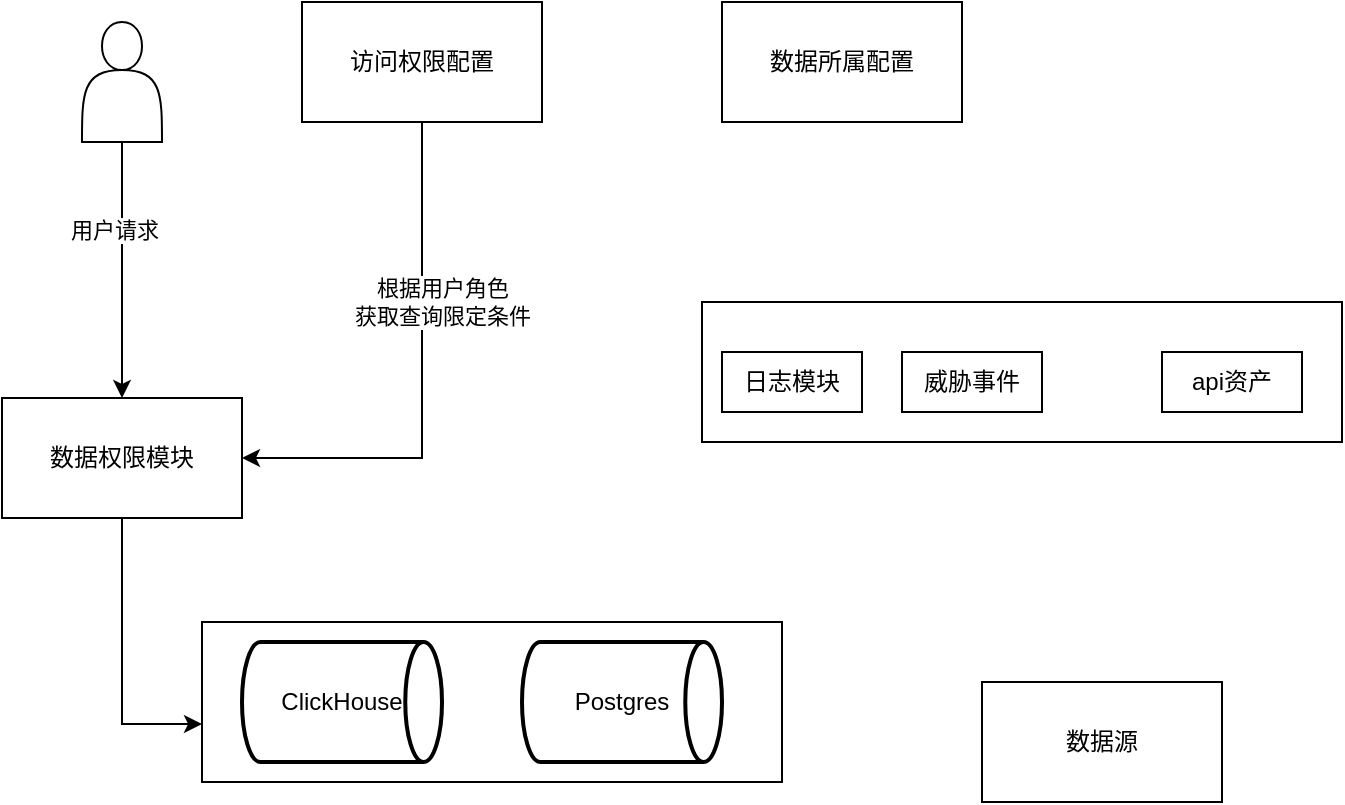 <mxfile version="20.3.6" type="github">
  <diagram id="C5RBs43oDa-KdzZeNtuy" name="Page-1">
    <mxGraphModel dx="1357" dy="802" grid="1" gridSize="10" guides="1" tooltips="1" connect="1" arrows="1" fold="1" page="1" pageScale="1" pageWidth="827" pageHeight="1169" math="0" shadow="0">
      <root>
        <mxCell id="WIyWlLk6GJQsqaUBKTNV-0" />
        <mxCell id="WIyWlLk6GJQsqaUBKTNV-1" parent="WIyWlLk6GJQsqaUBKTNV-0" />
        <mxCell id="TT6_98qkkRA97OG73WsV-25" value="" style="rounded=0;whiteSpace=wrap;html=1;" vertex="1" parent="WIyWlLk6GJQsqaUBKTNV-1">
          <mxGeometry x="460" y="230" width="320" height="70" as="geometry" />
        </mxCell>
        <mxCell id="TT6_98qkkRA97OG73WsV-2" style="edgeStyle=orthogonalEdgeStyle;rounded=0;orthogonalLoop=1;jettySize=auto;html=1;entryX=1;entryY=0.5;entryDx=0;entryDy=0;exitX=0.5;exitY=1;exitDx=0;exitDy=0;" edge="1" parent="WIyWlLk6GJQsqaUBKTNV-1" source="TT6_98qkkRA97OG73WsV-0" target="TT6_98qkkRA97OG73WsV-1">
          <mxGeometry relative="1" as="geometry">
            <Array as="points">
              <mxPoint x="320" y="308" />
            </Array>
          </mxGeometry>
        </mxCell>
        <mxCell id="TT6_98qkkRA97OG73WsV-4" value="根据用户角色&lt;br&gt;获取查询限定条件" style="edgeLabel;html=1;align=center;verticalAlign=middle;resizable=0;points=[];" vertex="1" connectable="0" parent="TT6_98qkkRA97OG73WsV-2">
          <mxGeometry x="0.168" relative="1" as="geometry">
            <mxPoint x="10" y="-61" as="offset" />
          </mxGeometry>
        </mxCell>
        <mxCell id="TT6_98qkkRA97OG73WsV-0" value="访问权限配置" style="rounded=0;whiteSpace=wrap;html=1;" vertex="1" parent="WIyWlLk6GJQsqaUBKTNV-1">
          <mxGeometry x="260" y="80" width="120" height="60" as="geometry" />
        </mxCell>
        <mxCell id="TT6_98qkkRA97OG73WsV-15" style="edgeStyle=orthogonalEdgeStyle;rounded=0;orthogonalLoop=1;jettySize=auto;html=1;entryX=0;entryY=0.638;entryDx=0;entryDy=0;entryPerimeter=0;" edge="1" parent="WIyWlLk6GJQsqaUBKTNV-1" source="TT6_98qkkRA97OG73WsV-1" target="TT6_98qkkRA97OG73WsV-11">
          <mxGeometry relative="1" as="geometry" />
        </mxCell>
        <mxCell id="TT6_98qkkRA97OG73WsV-1" value="数据权限模块" style="rounded=0;whiteSpace=wrap;html=1;" vertex="1" parent="WIyWlLk6GJQsqaUBKTNV-1">
          <mxGeometry x="110" y="278" width="120" height="60" as="geometry" />
        </mxCell>
        <mxCell id="TT6_98qkkRA97OG73WsV-6" style="edgeStyle=orthogonalEdgeStyle;rounded=0;orthogonalLoop=1;jettySize=auto;html=1;entryX=0.5;entryY=0;entryDx=0;entryDy=0;" edge="1" parent="WIyWlLk6GJQsqaUBKTNV-1" source="TT6_98qkkRA97OG73WsV-5" target="TT6_98qkkRA97OG73WsV-1">
          <mxGeometry relative="1" as="geometry" />
        </mxCell>
        <mxCell id="TT6_98qkkRA97OG73WsV-7" value="用户请求" style="edgeLabel;html=1;align=center;verticalAlign=middle;resizable=0;points=[];" vertex="1" connectable="0" parent="TT6_98qkkRA97OG73WsV-6">
          <mxGeometry x="-0.313" y="-4" relative="1" as="geometry">
            <mxPoint as="offset" />
          </mxGeometry>
        </mxCell>
        <mxCell id="TT6_98qkkRA97OG73WsV-5" value="" style="shape=actor;whiteSpace=wrap;html=1;" vertex="1" parent="WIyWlLk6GJQsqaUBKTNV-1">
          <mxGeometry x="150" y="90" width="40" height="60" as="geometry" />
        </mxCell>
        <mxCell id="TT6_98qkkRA97OG73WsV-14" value="" style="group" vertex="1" connectable="0" parent="WIyWlLk6GJQsqaUBKTNV-1">
          <mxGeometry x="210" y="390" width="290" height="80" as="geometry" />
        </mxCell>
        <mxCell id="TT6_98qkkRA97OG73WsV-11" value="" style="rounded=0;whiteSpace=wrap;html=1;" vertex="1" parent="TT6_98qkkRA97OG73WsV-14">
          <mxGeometry width="290" height="80" as="geometry" />
        </mxCell>
        <mxCell id="TT6_98qkkRA97OG73WsV-9" value="ClickHouse" style="strokeWidth=2;html=1;shape=mxgraph.flowchart.direct_data;whiteSpace=wrap;" vertex="1" parent="TT6_98qkkRA97OG73WsV-14">
          <mxGeometry x="20" y="10" width="100" height="60" as="geometry" />
        </mxCell>
        <mxCell id="TT6_98qkkRA97OG73WsV-10" value="Postgres" style="strokeWidth=2;html=1;shape=mxgraph.flowchart.direct_data;whiteSpace=wrap;" vertex="1" parent="TT6_98qkkRA97OG73WsV-14">
          <mxGeometry x="160" y="10" width="100" height="60" as="geometry" />
        </mxCell>
        <mxCell id="TT6_98qkkRA97OG73WsV-16" value="数据所属配置" style="rounded=0;whiteSpace=wrap;html=1;" vertex="1" parent="WIyWlLk6GJQsqaUBKTNV-1">
          <mxGeometry x="470" y="80" width="120" height="60" as="geometry" />
        </mxCell>
        <mxCell id="TT6_98qkkRA97OG73WsV-18" value="数据源" style="rounded=0;whiteSpace=wrap;html=1;" vertex="1" parent="WIyWlLk6GJQsqaUBKTNV-1">
          <mxGeometry x="600" y="420" width="120" height="60" as="geometry" />
        </mxCell>
        <mxCell id="TT6_98qkkRA97OG73WsV-19" value="日志模块" style="rounded=0;whiteSpace=wrap;html=1;" vertex="1" parent="WIyWlLk6GJQsqaUBKTNV-1">
          <mxGeometry x="470" y="255" width="70" height="30" as="geometry" />
        </mxCell>
        <mxCell id="TT6_98qkkRA97OG73WsV-22" value="威胁事件" style="rounded=0;whiteSpace=wrap;html=1;" vertex="1" parent="WIyWlLk6GJQsqaUBKTNV-1">
          <mxGeometry x="560" y="255" width="70" height="30" as="geometry" />
        </mxCell>
        <mxCell id="TT6_98qkkRA97OG73WsV-23" value="api资产" style="rounded=0;whiteSpace=wrap;html=1;" vertex="1" parent="WIyWlLk6GJQsqaUBKTNV-1">
          <mxGeometry x="690" y="255" width="70" height="30" as="geometry" />
        </mxCell>
      </root>
    </mxGraphModel>
  </diagram>
</mxfile>
